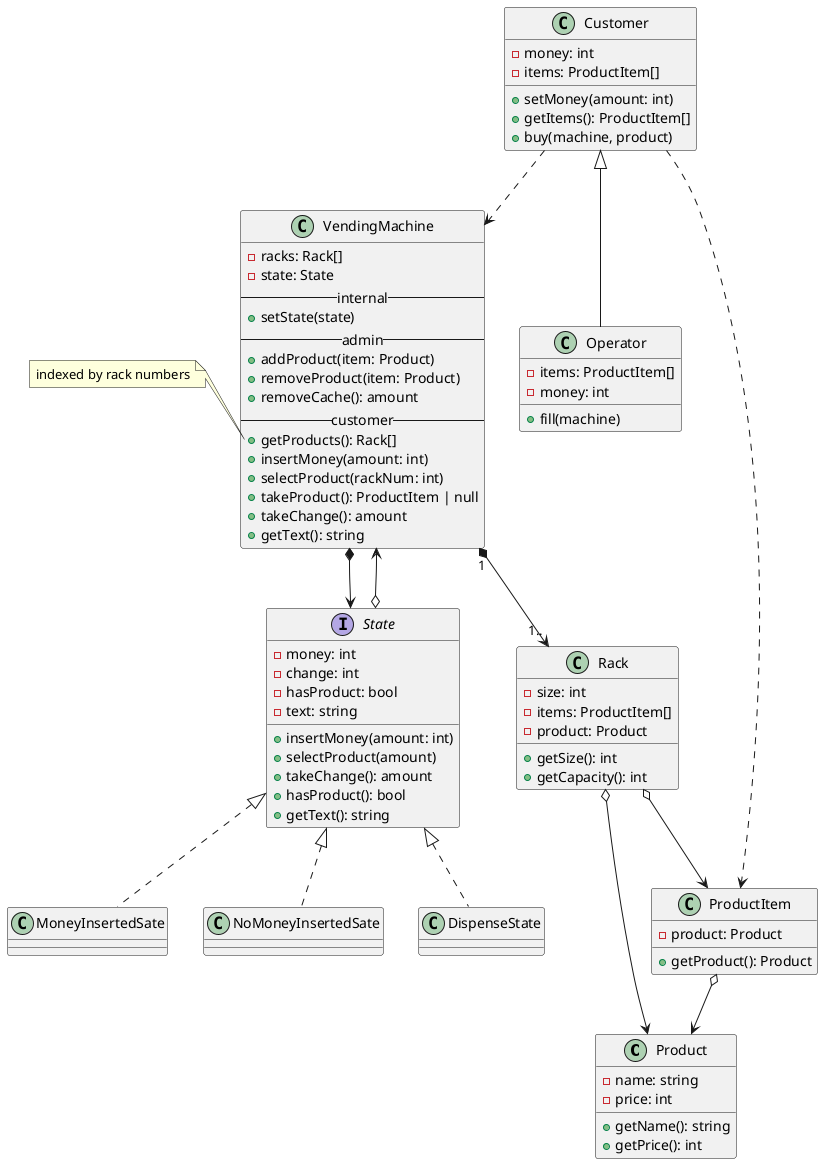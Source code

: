 @startuml
class Product {
    - name: string
    - price: int
    + getName(): string
    + getPrice(): int
}

class ProductItem {
    - product: Product
    + getProduct(): Product
}
ProductItem o--> Product

class Rack {
    - size: int
    - items: ProductItem[]
    - product: Product
    + getSize(): int
    + getCapacity(): int
}
Rack o--> Product
Rack o--> ProductItem

interface State {
    - money: int
    - change: int
    - hasProduct: bool
    - text: string
    + insertMoney(amount: int)
    + selectProduct(amount)
    + takeChange(): amount
    + hasProduct(): bool
    + getText(): string
}
State o--> VendingMachine

class MoneyInsertedSate implements State {
}

class NoMoneyInsertedSate implements State {
}

class DispenseState implements State {
}

class VendingMachine {
    - racks: Rack[]
    - state: State
    --internal--
    + setState(state)
    --admin--
    + addProduct(item: Product)
    + removeProduct(item: Product)
    + removeCache(): amount
    --customer--
    + getProducts(): Rack[]
    + insertMoney(amount: int)
    + selectProduct(rackNum: int)
    + takeProduct(): ProductItem | null
    + takeChange(): amount
    + getText(): string
}
note left of VendingMachine::getProducts
indexed by rack numbers
end note
VendingMachine "1" *--> "1.." Rack
VendingMachine *--> State

class Customer {
    - money: int
    - items: ProductItem[]
    + setMoney(amount: int)
    + getItems(): ProductItem[]
    + buy(machine, product)
}
Customer ..> VendingMachine
Customer ..> ProductItem

class Operator extends Customer {
    - items: ProductItem[]
    - money: int
    + fill(machine)
}

@enduml
